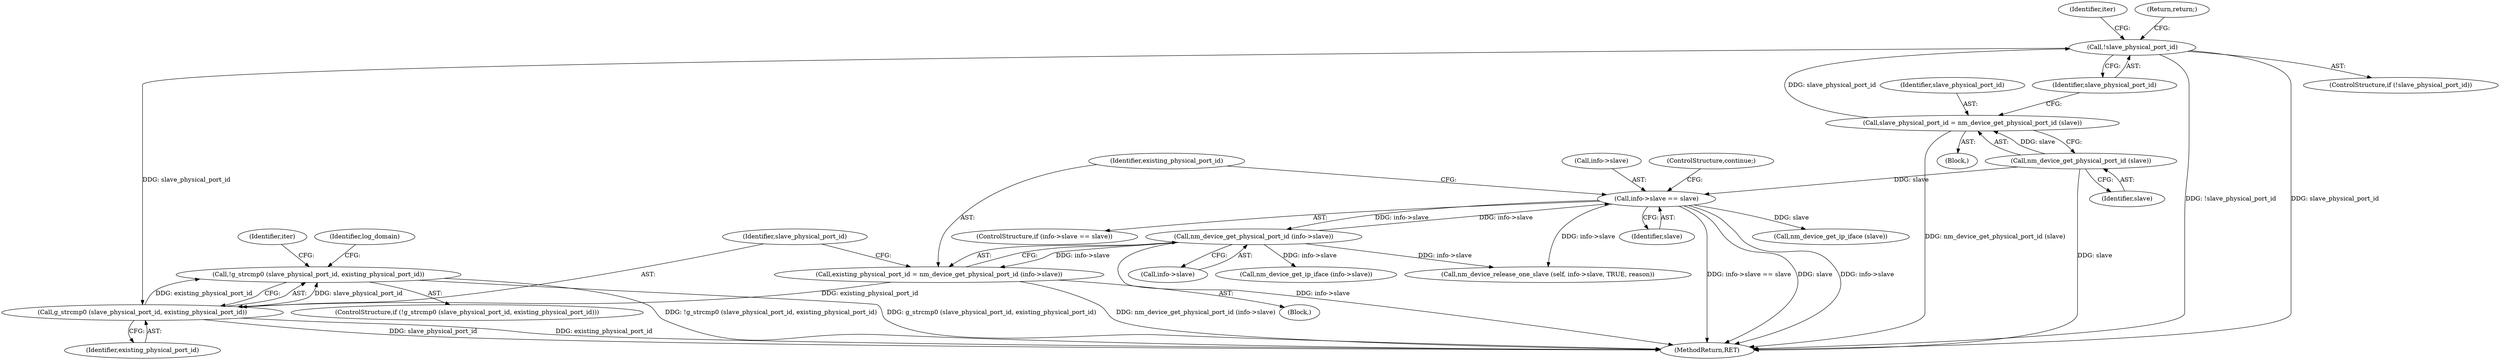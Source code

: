 digraph "0_NetworkManager_d5fc88e573fa58b93034b04d35a2454f5d28cad9@API" {
"1002265" [label="(Call,!g_strcmp0 (slave_physical_port_id, existing_physical_port_id))"];
"1002266" [label="(Call,g_strcmp0 (slave_physical_port_id, existing_physical_port_id))"];
"1002230" [label="(Call,!slave_physical_port_id)"];
"1002225" [label="(Call,slave_physical_port_id = nm_device_get_physical_port_id (slave))"];
"1002227" [label="(Call,nm_device_get_physical_port_id (slave))"];
"1002258" [label="(Call,existing_physical_port_id = nm_device_get_physical_port_id (info->slave))"];
"1002260" [label="(Call,nm_device_get_physical_port_id (info->slave))"];
"1002252" [label="(Call,info->slave == slave)"];
"1002235" [label="(Identifier,iter)"];
"1002252" [label="(Call,info->slave == slave)"];
"1002226" [label="(Identifier,slave_physical_port_id)"];
"1002230" [label="(Call,!slave_physical_port_id)"];
"1002268" [label="(Identifier,existing_physical_port_id)"];
"1002273" [label="(Call,nm_device_get_ip_iface (slave))"];
"1002266" [label="(Call,g_strcmp0 (slave_physical_port_id, existing_physical_port_id))"];
"1002227" [label="(Call,nm_device_get_physical_port_id (slave))"];
"1002259" [label="(Identifier,existing_physical_port_id)"];
"1002241" [label="(Identifier,iter)"];
"1002229" [label="(ControlStructure,if (!slave_physical_port_id))"];
"1002256" [label="(Identifier,slave)"];
"1002232" [label="(Return,return;)"];
"1002228" [label="(Identifier,slave)"];
"1002251" [label="(ControlStructure,if (info->slave == slave))"];
"1002225" [label="(Call,slave_physical_port_id = nm_device_get_physical_port_id (slave))"];
"1002264" [label="(ControlStructure,if (!g_strcmp0 (slave_physical_port_id, existing_physical_port_id)))"];
"1002260" [label="(Call,nm_device_get_physical_port_id (info->slave))"];
"1002231" [label="(Identifier,slave_physical_port_id)"];
"1002253" [label="(Call,info->slave)"];
"1002318" [label="(Call,nm_device_release_one_slave (self, info->slave, TRUE, reason))"];
"1002261" [label="(Call,info->slave)"];
"1002275" [label="(Call,nm_device_get_ip_iface (info->slave))"];
"1002271" [label="(Identifier,log_domain)"];
"1002265" [label="(Call,!g_strcmp0 (slave_physical_port_id, existing_physical_port_id))"];
"1002245" [label="(Block,)"];
"1002257" [label="(ControlStructure,continue;)"];
"1002267" [label="(Identifier,slave_physical_port_id)"];
"1007368" [label="(MethodReturn,RET)"];
"1002215" [label="(Block,)"];
"1002258" [label="(Call,existing_physical_port_id = nm_device_get_physical_port_id (info->slave))"];
"1002265" -> "1002264"  [label="AST: "];
"1002265" -> "1002266"  [label="CFG: "];
"1002266" -> "1002265"  [label="AST: "];
"1002271" -> "1002265"  [label="CFG: "];
"1002241" -> "1002265"  [label="CFG: "];
"1002265" -> "1007368"  [label="DDG: !g_strcmp0 (slave_physical_port_id, existing_physical_port_id)"];
"1002265" -> "1007368"  [label="DDG: g_strcmp0 (slave_physical_port_id, existing_physical_port_id)"];
"1002266" -> "1002265"  [label="DDG: slave_physical_port_id"];
"1002266" -> "1002265"  [label="DDG: existing_physical_port_id"];
"1002266" -> "1002268"  [label="CFG: "];
"1002267" -> "1002266"  [label="AST: "];
"1002268" -> "1002266"  [label="AST: "];
"1002266" -> "1007368"  [label="DDG: slave_physical_port_id"];
"1002266" -> "1007368"  [label="DDG: existing_physical_port_id"];
"1002230" -> "1002266"  [label="DDG: slave_physical_port_id"];
"1002258" -> "1002266"  [label="DDG: existing_physical_port_id"];
"1002230" -> "1002229"  [label="AST: "];
"1002230" -> "1002231"  [label="CFG: "];
"1002231" -> "1002230"  [label="AST: "];
"1002232" -> "1002230"  [label="CFG: "];
"1002235" -> "1002230"  [label="CFG: "];
"1002230" -> "1007368"  [label="DDG: !slave_physical_port_id"];
"1002230" -> "1007368"  [label="DDG: slave_physical_port_id"];
"1002225" -> "1002230"  [label="DDG: slave_physical_port_id"];
"1002225" -> "1002215"  [label="AST: "];
"1002225" -> "1002227"  [label="CFG: "];
"1002226" -> "1002225"  [label="AST: "];
"1002227" -> "1002225"  [label="AST: "];
"1002231" -> "1002225"  [label="CFG: "];
"1002225" -> "1007368"  [label="DDG: nm_device_get_physical_port_id (slave)"];
"1002227" -> "1002225"  [label="DDG: slave"];
"1002227" -> "1002228"  [label="CFG: "];
"1002228" -> "1002227"  [label="AST: "];
"1002227" -> "1007368"  [label="DDG: slave"];
"1002227" -> "1002252"  [label="DDG: slave"];
"1002258" -> "1002245"  [label="AST: "];
"1002258" -> "1002260"  [label="CFG: "];
"1002259" -> "1002258"  [label="AST: "];
"1002260" -> "1002258"  [label="AST: "];
"1002267" -> "1002258"  [label="CFG: "];
"1002258" -> "1007368"  [label="DDG: nm_device_get_physical_port_id (info->slave)"];
"1002260" -> "1002258"  [label="DDG: info->slave"];
"1002260" -> "1002261"  [label="CFG: "];
"1002261" -> "1002260"  [label="AST: "];
"1002260" -> "1007368"  [label="DDG: info->slave"];
"1002260" -> "1002252"  [label="DDG: info->slave"];
"1002252" -> "1002260"  [label="DDG: info->slave"];
"1002260" -> "1002275"  [label="DDG: info->slave"];
"1002260" -> "1002318"  [label="DDG: info->slave"];
"1002252" -> "1002251"  [label="AST: "];
"1002252" -> "1002256"  [label="CFG: "];
"1002253" -> "1002252"  [label="AST: "];
"1002256" -> "1002252"  [label="AST: "];
"1002257" -> "1002252"  [label="CFG: "];
"1002259" -> "1002252"  [label="CFG: "];
"1002252" -> "1007368"  [label="DDG: info->slave == slave"];
"1002252" -> "1007368"  [label="DDG: slave"];
"1002252" -> "1007368"  [label="DDG: info->slave"];
"1002252" -> "1002273"  [label="DDG: slave"];
"1002252" -> "1002318"  [label="DDG: info->slave"];
}
